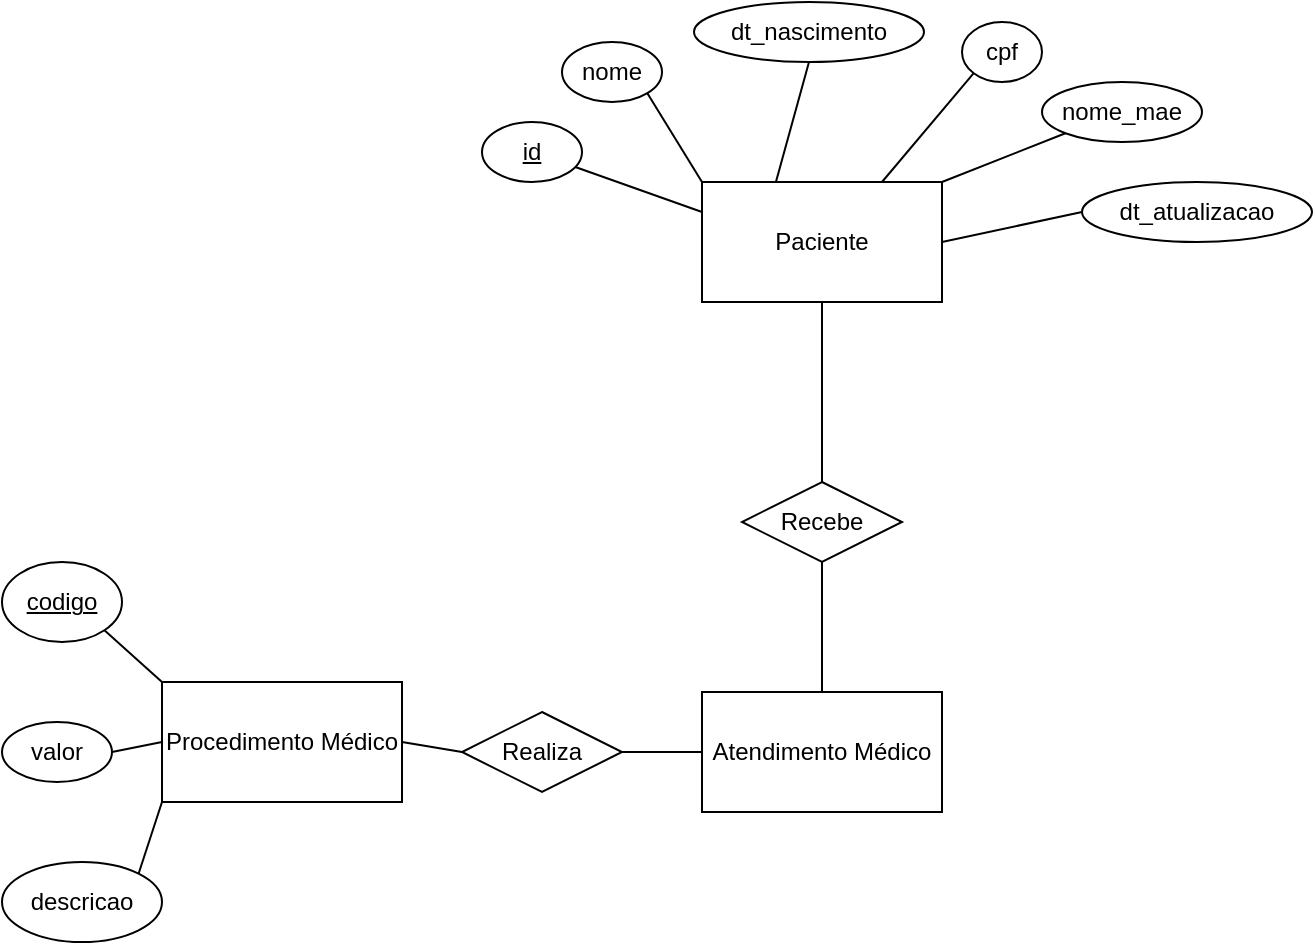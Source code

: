 <mxfile version="21.6.6" type="github">
  <diagram name="Página-1" id="7GLiXIW4Ltg8AP4gAgrD">
    <mxGraphModel dx="1434" dy="758" grid="1" gridSize="10" guides="1" tooltips="1" connect="1" arrows="1" fold="1" page="1" pageScale="1" pageWidth="827" pageHeight="1169" math="0" shadow="0">
      <root>
        <mxCell id="0" />
        <mxCell id="1" parent="0" />
        <mxCell id="72b45UVYJSwFHWQsGIXk-2" value="Paciente" style="rounded=0;whiteSpace=wrap;html=1;" vertex="1" parent="1">
          <mxGeometry x="360" y="110" width="120" height="60" as="geometry" />
        </mxCell>
        <mxCell id="72b45UVYJSwFHWQsGIXk-3" value="&lt;u&gt;id&lt;/u&gt;" style="ellipse;whiteSpace=wrap;html=1;" vertex="1" parent="1">
          <mxGeometry x="250" y="80" width="50" height="30" as="geometry" />
        </mxCell>
        <mxCell id="72b45UVYJSwFHWQsGIXk-4" value="nome" style="ellipse;whiteSpace=wrap;html=1;" vertex="1" parent="1">
          <mxGeometry x="290" y="40" width="50" height="30" as="geometry" />
        </mxCell>
        <mxCell id="72b45UVYJSwFHWQsGIXk-5" value="dt_nascimento" style="ellipse;whiteSpace=wrap;html=1;" vertex="1" parent="1">
          <mxGeometry x="356" y="20" width="115" height="30" as="geometry" />
        </mxCell>
        <mxCell id="72b45UVYJSwFHWQsGIXk-7" value="cpf" style="ellipse;whiteSpace=wrap;html=1;" vertex="1" parent="1">
          <mxGeometry x="490" y="30" width="40" height="30" as="geometry" />
        </mxCell>
        <mxCell id="72b45UVYJSwFHWQsGIXk-8" value="nome_mae" style="ellipse;whiteSpace=wrap;html=1;" vertex="1" parent="1">
          <mxGeometry x="530" y="60" width="80" height="30" as="geometry" />
        </mxCell>
        <mxCell id="72b45UVYJSwFHWQsGIXk-10" value="dt_atualizacao" style="ellipse;whiteSpace=wrap;html=1;" vertex="1" parent="1">
          <mxGeometry x="550" y="110" width="115" height="30" as="geometry" />
        </mxCell>
        <mxCell id="72b45UVYJSwFHWQsGIXk-11" value="" style="endArrow=none;html=1;rounded=0;entryX=0;entryY=0.25;entryDx=0;entryDy=0;" edge="1" parent="1" source="72b45UVYJSwFHWQsGIXk-3" target="72b45UVYJSwFHWQsGIXk-2">
          <mxGeometry width="50" height="50" relative="1" as="geometry">
            <mxPoint x="390" y="420" as="sourcePoint" />
            <mxPoint x="440" y="370" as="targetPoint" />
          </mxGeometry>
        </mxCell>
        <mxCell id="72b45UVYJSwFHWQsGIXk-12" value="" style="endArrow=none;html=1;rounded=0;entryX=0;entryY=0;entryDx=0;entryDy=0;exitX=1;exitY=1;exitDx=0;exitDy=0;" edge="1" parent="1" source="72b45UVYJSwFHWQsGIXk-4" target="72b45UVYJSwFHWQsGIXk-2">
          <mxGeometry width="50" height="50" relative="1" as="geometry">
            <mxPoint x="390" y="420" as="sourcePoint" />
            <mxPoint x="440" y="370" as="targetPoint" />
          </mxGeometry>
        </mxCell>
        <mxCell id="72b45UVYJSwFHWQsGIXk-13" value="" style="endArrow=none;html=1;rounded=0;entryX=0.308;entryY=0;entryDx=0;entryDy=0;entryPerimeter=0;exitX=0.5;exitY=1;exitDx=0;exitDy=0;" edge="1" parent="1" source="72b45UVYJSwFHWQsGIXk-5" target="72b45UVYJSwFHWQsGIXk-2">
          <mxGeometry width="50" height="50" relative="1" as="geometry">
            <mxPoint x="390" y="420" as="sourcePoint" />
            <mxPoint x="440" y="370" as="targetPoint" />
          </mxGeometry>
        </mxCell>
        <mxCell id="72b45UVYJSwFHWQsGIXk-14" value="" style="endArrow=none;html=1;rounded=0;entryX=0.75;entryY=0;entryDx=0;entryDy=0;exitX=0;exitY=1;exitDx=0;exitDy=0;" edge="1" parent="1" source="72b45UVYJSwFHWQsGIXk-7" target="72b45UVYJSwFHWQsGIXk-2">
          <mxGeometry width="50" height="50" relative="1" as="geometry">
            <mxPoint x="390" y="420" as="sourcePoint" />
            <mxPoint x="440" y="370" as="targetPoint" />
          </mxGeometry>
        </mxCell>
        <mxCell id="72b45UVYJSwFHWQsGIXk-15" value="" style="endArrow=none;html=1;rounded=0;entryX=1;entryY=0;entryDx=0;entryDy=0;exitX=0;exitY=1;exitDx=0;exitDy=0;" edge="1" parent="1" source="72b45UVYJSwFHWQsGIXk-8" target="72b45UVYJSwFHWQsGIXk-2">
          <mxGeometry width="50" height="50" relative="1" as="geometry">
            <mxPoint x="390" y="420" as="sourcePoint" />
            <mxPoint x="440" y="370" as="targetPoint" />
          </mxGeometry>
        </mxCell>
        <mxCell id="72b45UVYJSwFHWQsGIXk-16" value="" style="endArrow=none;html=1;rounded=0;entryX=1;entryY=0.5;entryDx=0;entryDy=0;exitX=0;exitY=0.5;exitDx=0;exitDy=0;" edge="1" parent="1" source="72b45UVYJSwFHWQsGIXk-10" target="72b45UVYJSwFHWQsGIXk-2">
          <mxGeometry width="50" height="50" relative="1" as="geometry">
            <mxPoint x="390" y="420" as="sourcePoint" />
            <mxPoint x="440" y="370" as="targetPoint" />
          </mxGeometry>
        </mxCell>
        <mxCell id="72b45UVYJSwFHWQsGIXk-17" value="Procedimento Médico" style="rounded=0;whiteSpace=wrap;html=1;" vertex="1" parent="1">
          <mxGeometry x="90" y="360" width="120" height="60" as="geometry" />
        </mxCell>
        <mxCell id="72b45UVYJSwFHWQsGIXk-18" value="Atendimento Médico" style="rounded=0;whiteSpace=wrap;html=1;" vertex="1" parent="1">
          <mxGeometry x="360" y="365" width="120" height="60" as="geometry" />
        </mxCell>
        <mxCell id="72b45UVYJSwFHWQsGIXk-19" value="&lt;u&gt;codigo&lt;/u&gt;" style="ellipse;whiteSpace=wrap;html=1;" vertex="1" parent="1">
          <mxGeometry x="10" y="300" width="60" height="40" as="geometry" />
        </mxCell>
        <mxCell id="72b45UVYJSwFHWQsGIXk-20" value="descricao" style="ellipse;whiteSpace=wrap;html=1;" vertex="1" parent="1">
          <mxGeometry x="10" y="450" width="80" height="40" as="geometry" />
        </mxCell>
        <mxCell id="72b45UVYJSwFHWQsGIXk-21" value="valor" style="ellipse;whiteSpace=wrap;html=1;" vertex="1" parent="1">
          <mxGeometry x="10" y="380" width="55" height="30" as="geometry" />
        </mxCell>
        <mxCell id="72b45UVYJSwFHWQsGIXk-23" value="" style="endArrow=none;html=1;rounded=0;entryX=0;entryY=0;entryDx=0;entryDy=0;exitX=1;exitY=1;exitDx=0;exitDy=0;" edge="1" parent="1" source="72b45UVYJSwFHWQsGIXk-19" target="72b45UVYJSwFHWQsGIXk-17">
          <mxGeometry width="50" height="50" relative="1" as="geometry">
            <mxPoint x="390" y="420" as="sourcePoint" />
            <mxPoint x="440" y="370" as="targetPoint" />
          </mxGeometry>
        </mxCell>
        <mxCell id="72b45UVYJSwFHWQsGIXk-24" value="" style="endArrow=none;html=1;rounded=0;entryX=0;entryY=0.5;entryDx=0;entryDy=0;exitX=1;exitY=0.5;exitDx=0;exitDy=0;" edge="1" parent="1" source="72b45UVYJSwFHWQsGIXk-21" target="72b45UVYJSwFHWQsGIXk-17">
          <mxGeometry width="50" height="50" relative="1" as="geometry">
            <mxPoint x="390" y="420" as="sourcePoint" />
            <mxPoint x="440" y="370" as="targetPoint" />
          </mxGeometry>
        </mxCell>
        <mxCell id="72b45UVYJSwFHWQsGIXk-25" value="" style="endArrow=none;html=1;rounded=0;entryX=0;entryY=1;entryDx=0;entryDy=0;exitX=1;exitY=0;exitDx=0;exitDy=0;" edge="1" parent="1" source="72b45UVYJSwFHWQsGIXk-20" target="72b45UVYJSwFHWQsGIXk-17">
          <mxGeometry width="50" height="50" relative="1" as="geometry">
            <mxPoint x="390" y="420" as="sourcePoint" />
            <mxPoint x="440" y="370" as="targetPoint" />
          </mxGeometry>
        </mxCell>
        <mxCell id="72b45UVYJSwFHWQsGIXk-26" value="Recebe" style="rhombus;whiteSpace=wrap;html=1;" vertex="1" parent="1">
          <mxGeometry x="380" y="260" width="80" height="40" as="geometry" />
        </mxCell>
        <mxCell id="72b45UVYJSwFHWQsGIXk-27" value="" style="endArrow=none;html=1;rounded=0;entryX=0.5;entryY=0;entryDx=0;entryDy=0;exitX=0.5;exitY=1;exitDx=0;exitDy=0;" edge="1" parent="1" source="72b45UVYJSwFHWQsGIXk-2" target="72b45UVYJSwFHWQsGIXk-26">
          <mxGeometry width="50" height="50" relative="1" as="geometry">
            <mxPoint x="390" y="420" as="sourcePoint" />
            <mxPoint x="440" y="370" as="targetPoint" />
          </mxGeometry>
        </mxCell>
        <mxCell id="72b45UVYJSwFHWQsGIXk-28" value="" style="endArrow=none;html=1;rounded=0;entryX=0.5;entryY=1;entryDx=0;entryDy=0;" edge="1" parent="1" source="72b45UVYJSwFHWQsGIXk-18" target="72b45UVYJSwFHWQsGIXk-26">
          <mxGeometry width="50" height="50" relative="1" as="geometry">
            <mxPoint x="390" y="420" as="sourcePoint" />
            <mxPoint x="440" y="370" as="targetPoint" />
          </mxGeometry>
        </mxCell>
        <mxCell id="72b45UVYJSwFHWQsGIXk-31" value="Realiza" style="rhombus;whiteSpace=wrap;html=1;" vertex="1" parent="1">
          <mxGeometry x="240" y="375" width="80" height="40" as="geometry" />
        </mxCell>
        <mxCell id="72b45UVYJSwFHWQsGIXk-32" value="" style="endArrow=none;html=1;rounded=0;exitX=1;exitY=0.5;exitDx=0;exitDy=0;entryX=0;entryY=0.5;entryDx=0;entryDy=0;" edge="1" parent="1" source="72b45UVYJSwFHWQsGIXk-31" target="72b45UVYJSwFHWQsGIXk-18">
          <mxGeometry width="50" height="50" relative="1" as="geometry">
            <mxPoint x="390" y="420" as="sourcePoint" />
            <mxPoint x="440" y="370" as="targetPoint" />
          </mxGeometry>
        </mxCell>
        <mxCell id="72b45UVYJSwFHWQsGIXk-33" value="" style="endArrow=none;html=1;rounded=0;entryX=0;entryY=0.5;entryDx=0;entryDy=0;" edge="1" parent="1" target="72b45UVYJSwFHWQsGIXk-31">
          <mxGeometry width="50" height="50" relative="1" as="geometry">
            <mxPoint x="210" y="390" as="sourcePoint" />
            <mxPoint x="240" y="390" as="targetPoint" />
          </mxGeometry>
        </mxCell>
      </root>
    </mxGraphModel>
  </diagram>
</mxfile>
